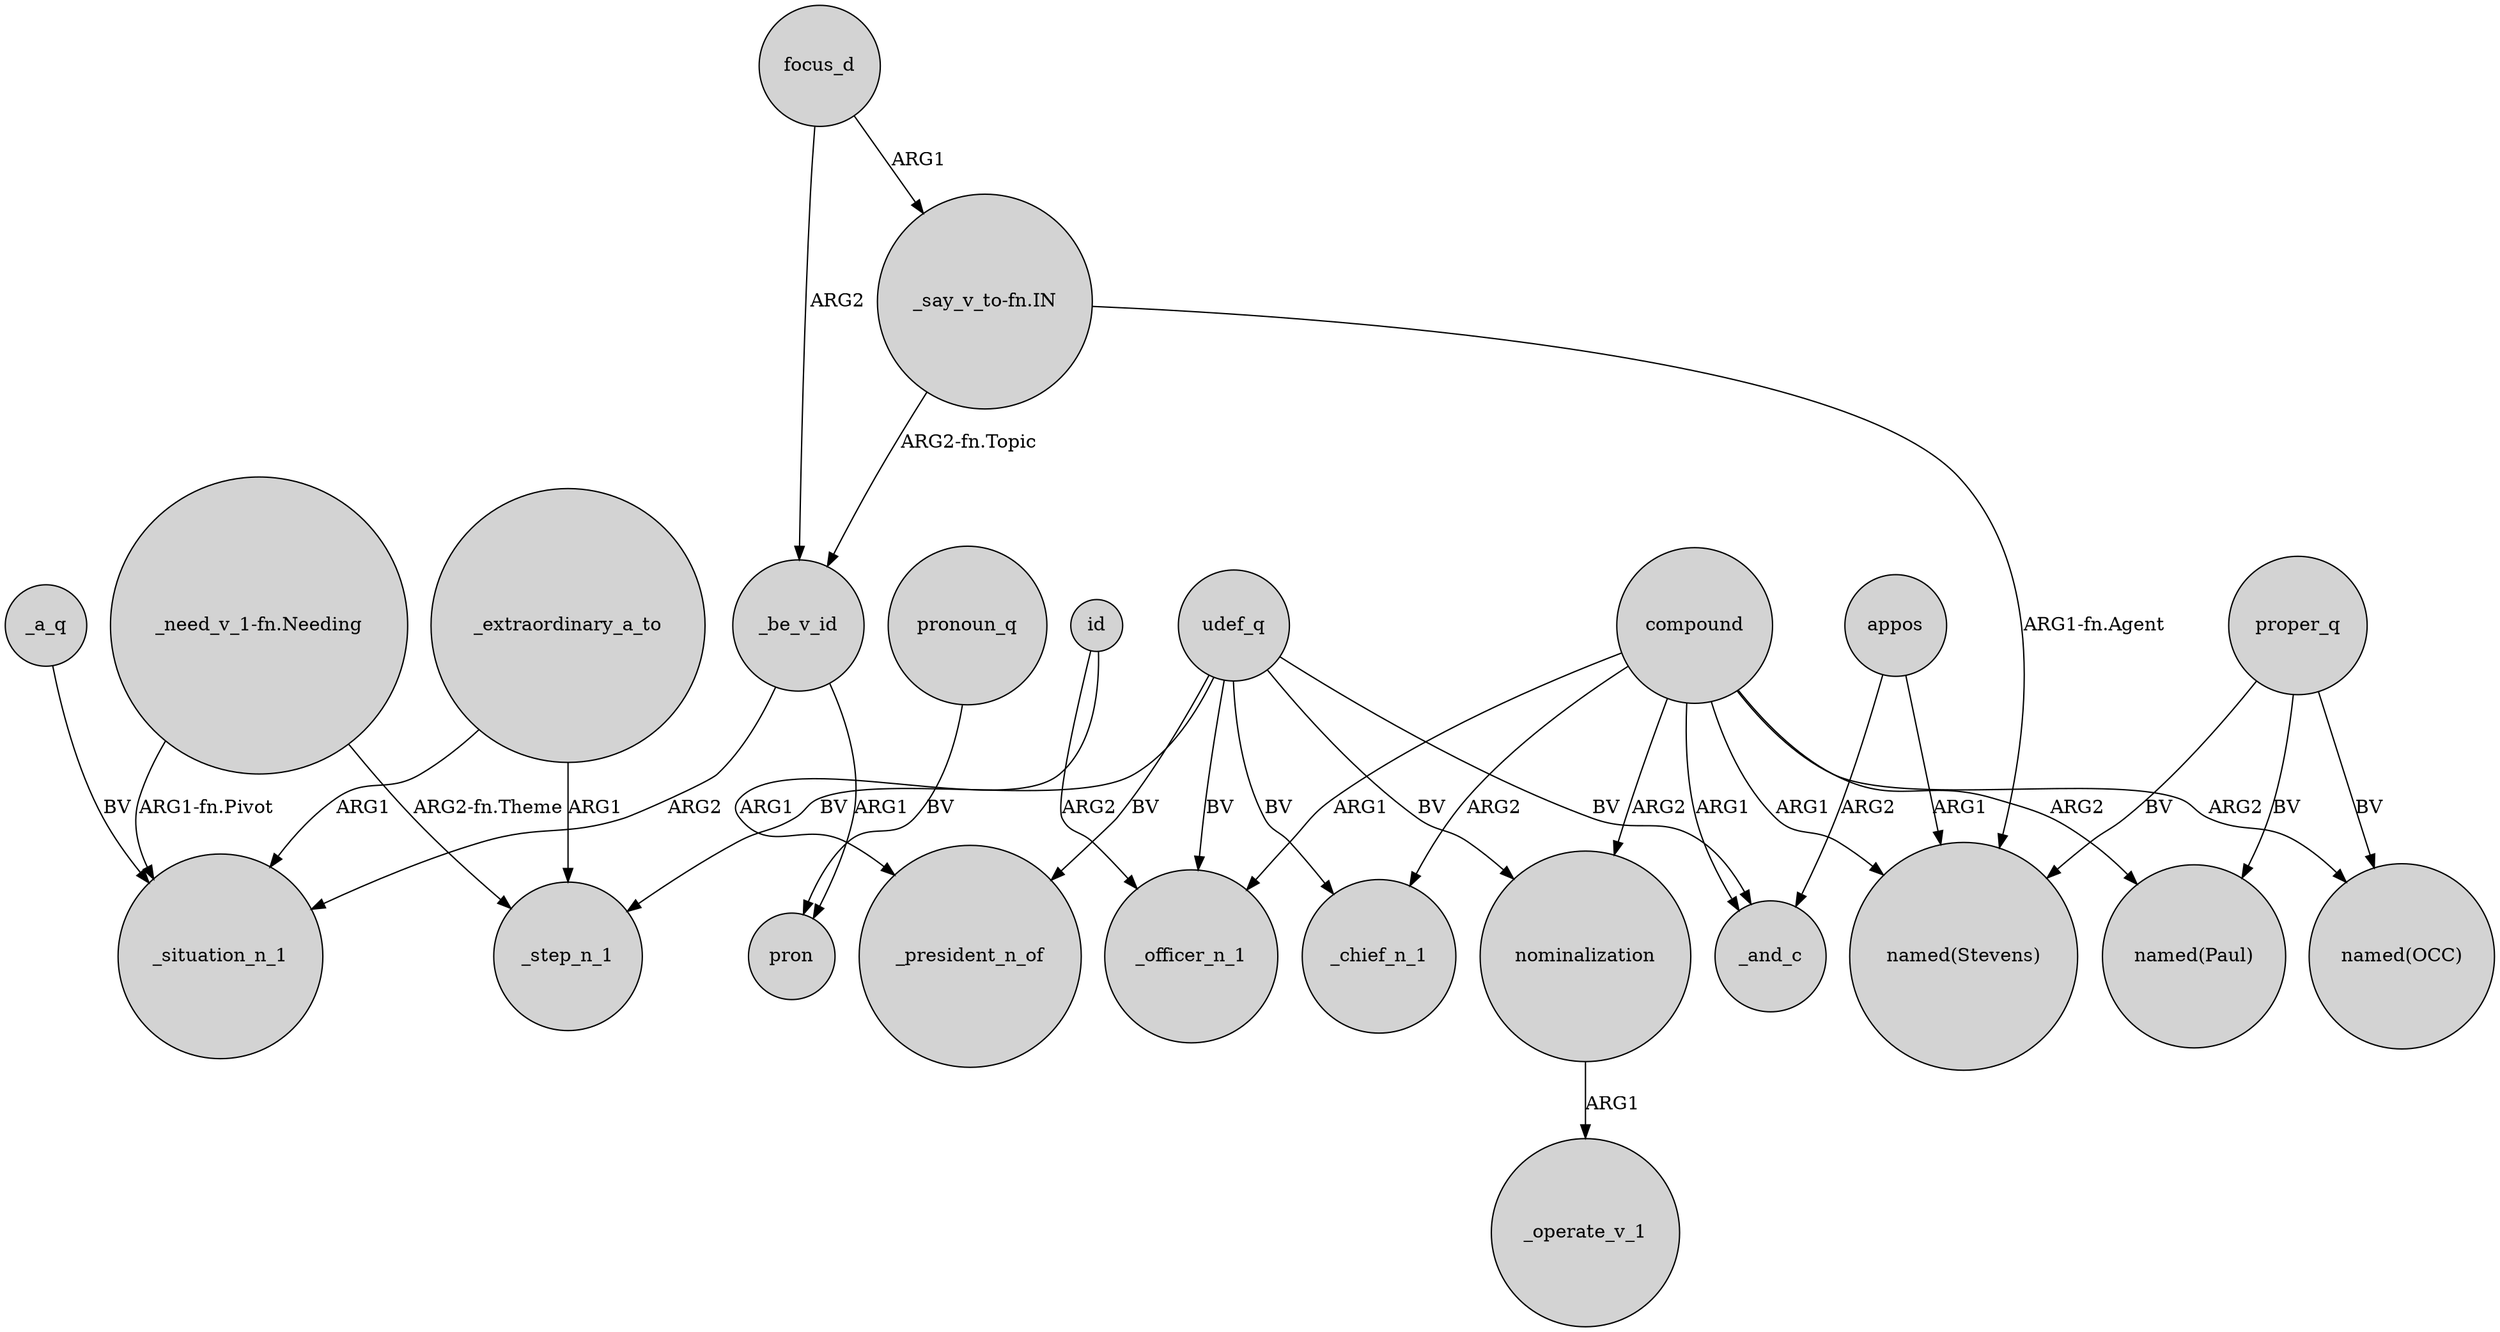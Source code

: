 digraph {
	node [shape=circle style=filled]
	focus_d -> _be_v_id [label=ARG2]
	_a_q -> _situation_n_1 [label=BV]
	nominalization -> _operate_v_1 [label=ARG1]
	proper_q -> "named(OCC)" [label=BV]
	id -> _president_n_of [label=ARG1]
	_extraordinary_a_to -> _situation_n_1 [label=ARG1]
	compound -> nominalization [label=ARG2]
	compound -> "named(OCC)" [label=ARG2]
	_be_v_id -> pron [label=ARG1]
	proper_q -> "named(Stevens)" [label=BV]
	udef_q -> _step_n_1 [label=BV]
	compound -> _chief_n_1 [label=ARG2]
	"_say_v_to-fn.IN" -> _be_v_id [label="ARG2-fn.Topic"]
	compound -> _officer_n_1 [label=ARG1]
	proper_q -> "named(Paul)" [label=BV]
	"_need_v_1-fn.Needing" -> _step_n_1 [label="ARG2-fn.Theme"]
	pronoun_q -> pron [label=BV]
	compound -> "named(Paul)" [label=ARG2]
	appos -> _and_c [label=ARG2]
	udef_q -> _president_n_of [label=BV]
	id -> _officer_n_1 [label=ARG2]
	udef_q -> _chief_n_1 [label=BV]
	udef_q -> _officer_n_1 [label=BV]
	compound -> _and_c [label=ARG1]
	udef_q -> nominalization [label=BV]
	_extraordinary_a_to -> _step_n_1 [label=ARG1]
	_be_v_id -> _situation_n_1 [label=ARG2]
	compound -> "named(Stevens)" [label=ARG1]
	"_say_v_to-fn.IN" -> "named(Stevens)" [label="ARG1-fn.Agent"]
	udef_q -> _and_c [label=BV]
	appos -> "named(Stevens)" [label=ARG1]
	focus_d -> "_say_v_to-fn.IN" [label=ARG1]
	"_need_v_1-fn.Needing" -> _situation_n_1 [label="ARG1-fn.Pivot"]
}
